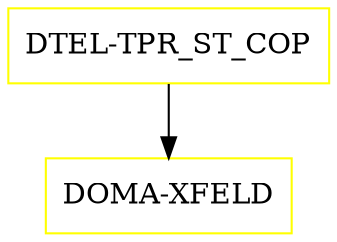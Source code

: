 digraph G {
  "DTEL-TPR_ST_COP" [shape=box,color=yellow];
  "DOMA-XFELD" [shape=box,color=yellow,URL="./DOMA_XFELD.html"];
  "DTEL-TPR_ST_COP" -> "DOMA-XFELD";
}
